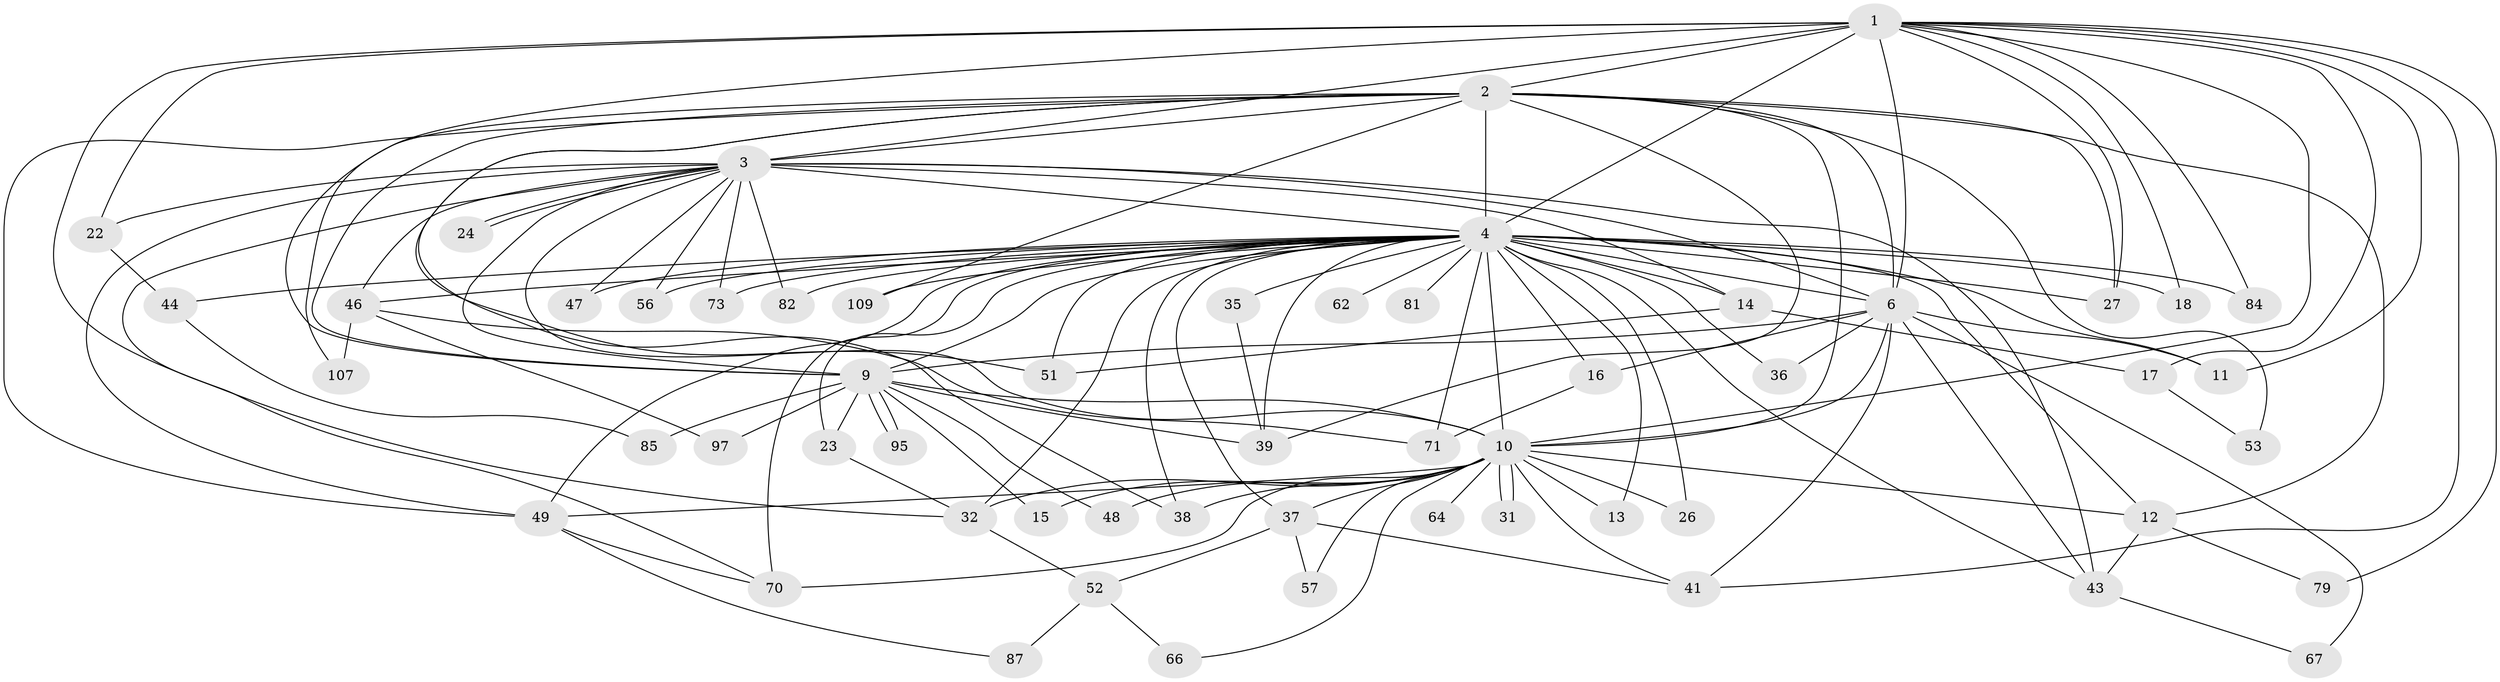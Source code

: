 // original degree distribution, {20: 0.017699115044247787, 18: 0.008849557522123894, 26: 0.017699115044247787, 14: 0.008849557522123894, 16: 0.008849557522123894, 23: 0.017699115044247787, 28: 0.008849557522123894, 3: 0.1415929203539823, 6: 0.02654867256637168, 2: 0.5663716814159292, 5: 0.07079646017699115, 4: 0.08849557522123894, 7: 0.017699115044247787}
// Generated by graph-tools (version 1.1) at 2025/13/03/09/25 04:13:40]
// undirected, 56 vertices, 133 edges
graph export_dot {
graph [start="1"]
  node [color=gray90,style=filled];
  1 [super="+34"];
  2 [super="+29"];
  3;
  4 [super="+89+100+96+72+77+20+19+8+5+74"];
  6 [super="+28+59"];
  9;
  10 [super="+69+30+25+101+105+103+50+68+21"];
  11;
  12 [super="+60"];
  13;
  14 [super="+40"];
  15;
  16 [super="+54"];
  17;
  18;
  22;
  23 [super="+88"];
  24;
  26;
  27;
  31;
  32;
  35 [super="+76"];
  36;
  37;
  38;
  39 [super="+104+91"];
  41 [super="+83+75"];
  43 [super="+58"];
  44;
  46;
  47;
  48;
  49 [super="+99+78"];
  51;
  52;
  53;
  56;
  57;
  62;
  64;
  66;
  67;
  70 [super="+92"];
  71 [super="+106"];
  73;
  79;
  81;
  82;
  84;
  85;
  87;
  95;
  97;
  107;
  109;
  1 -- 2 [weight=2];
  1 -- 3;
  1 -- 4 [weight=6];
  1 -- 6;
  1 -- 9;
  1 -- 10;
  1 -- 11;
  1 -- 17;
  1 -- 18;
  1 -- 22;
  1 -- 27;
  1 -- 32;
  1 -- 79;
  1 -- 84;
  1 -- 41;
  2 -- 3;
  2 -- 4 [weight=4];
  2 -- 6;
  2 -- 9;
  2 -- 10 [weight=2];
  2 -- 12;
  2 -- 38;
  2 -- 39;
  2 -- 51;
  2 -- 109;
  2 -- 49 [weight=2];
  2 -- 53;
  2 -- 107;
  2 -- 27;
  3 -- 4 [weight=4];
  3 -- 6 [weight=3];
  3 -- 9;
  3 -- 10 [weight=3];
  3 -- 14 [weight=2];
  3 -- 22;
  3 -- 24;
  3 -- 24;
  3 -- 43;
  3 -- 46;
  3 -- 47;
  3 -- 49;
  3 -- 56;
  3 -- 70;
  3 -- 73;
  3 -- 82;
  4 -- 6 [weight=6];
  4 -- 9 [weight=5];
  4 -- 10 [weight=8];
  4 -- 11;
  4 -- 12 [weight=3];
  4 -- 37;
  4 -- 46;
  4 -- 38;
  4 -- 35 [weight=4];
  4 -- 73;
  4 -- 82;
  4 -- 51;
  4 -- 70 [weight=2];
  4 -- 71;
  4 -- 18;
  4 -- 84;
  4 -- 23;
  4 -- 26 [weight=2];
  4 -- 32 [weight=2];
  4 -- 39;
  4 -- 49;
  4 -- 56;
  4 -- 62 [weight=2];
  4 -- 13;
  4 -- 14;
  4 -- 16;
  4 -- 81 [weight=2];
  4 -- 27;
  4 -- 36;
  4 -- 44;
  4 -- 109;
  4 -- 47;
  4 -- 43;
  6 -- 9 [weight=2];
  6 -- 10 [weight=2];
  6 -- 16 [weight=2];
  6 -- 36;
  6 -- 41;
  6 -- 67;
  6 -- 11;
  6 -- 43;
  9 -- 10 [weight=2];
  9 -- 15;
  9 -- 23;
  9 -- 39;
  9 -- 48;
  9 -- 85;
  9 -- 95;
  9 -- 95;
  9 -- 97;
  10 -- 13;
  10 -- 15;
  10 -- 31;
  10 -- 31;
  10 -- 38;
  10 -- 48;
  10 -- 57;
  10 -- 64 [weight=2];
  10 -- 70 [weight=2];
  10 -- 49;
  10 -- 26;
  10 -- 37;
  10 -- 32;
  10 -- 66;
  10 -- 41;
  10 -- 12;
  12 -- 43;
  12 -- 79;
  14 -- 17;
  14 -- 51;
  16 -- 71;
  17 -- 53;
  22 -- 44;
  23 -- 32;
  32 -- 52;
  35 -- 39;
  37 -- 41;
  37 -- 52;
  37 -- 57;
  43 -- 67;
  44 -- 85;
  46 -- 97;
  46 -- 107;
  46 -- 71;
  49 -- 87;
  49 -- 70;
  52 -- 66;
  52 -- 87;
}
